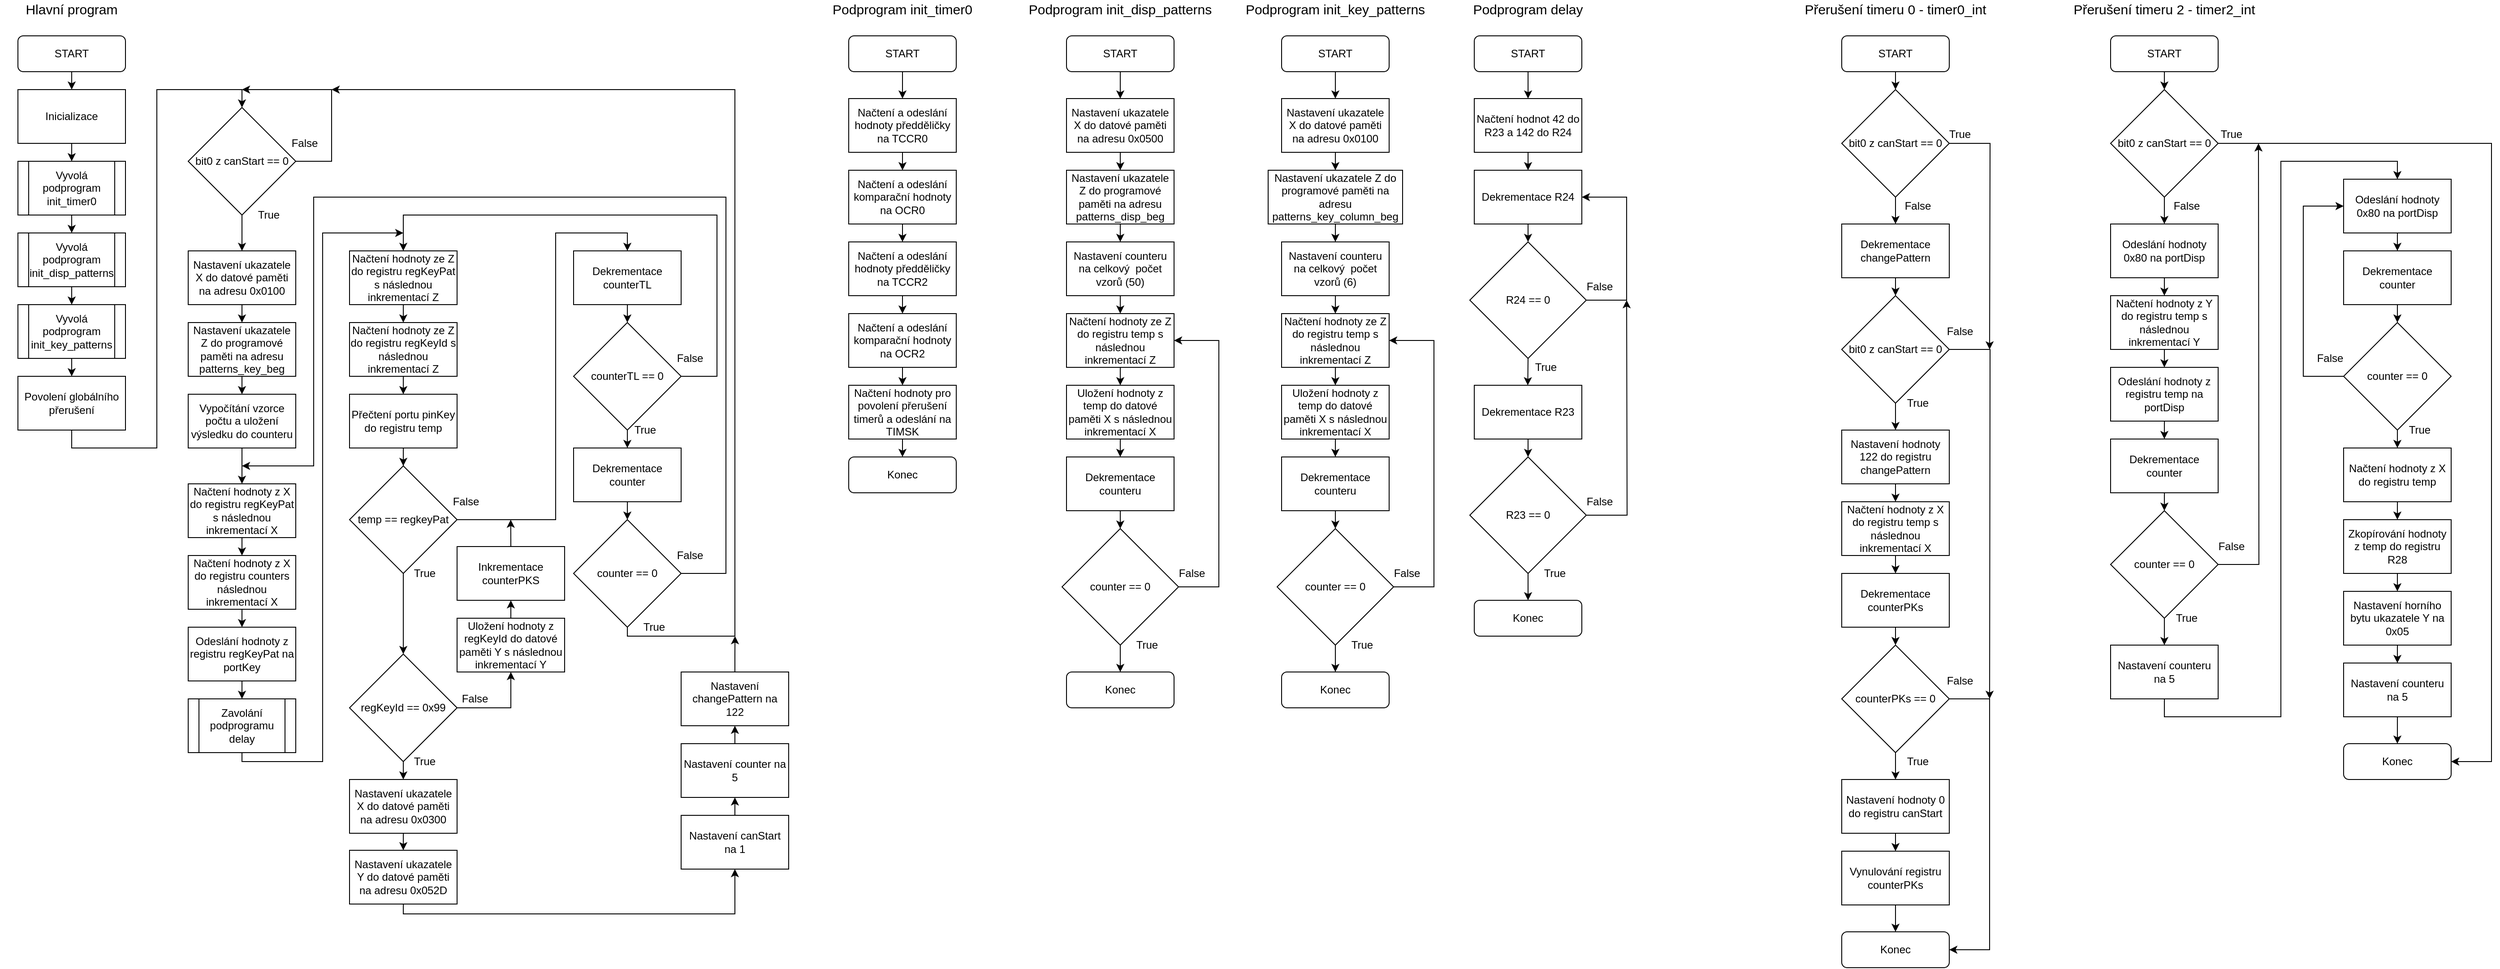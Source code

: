 <mxfile version="15.4.0" type="device"><diagram id="8Q2lpaKGsYmr6BwVEle_" name="Stránka-"><mxGraphModel dx="3671" dy="2813" grid="1" gridSize="10" guides="1" tooltips="1" connect="1" arrows="1" fold="1" page="1" pageScale="1" pageWidth="827" pageHeight="1169" math="0" shadow="0"><root><mxCell id="0"/><mxCell id="1" parent="0"/><mxCell id="IBiF5KO-zo8N-ZgBFw01-8" style="edgeStyle=orthogonalEdgeStyle;rounded=0;orthogonalLoop=1;jettySize=auto;html=1;exitX=0.5;exitY=1;exitDx=0;exitDy=0;entryX=0.5;entryY=0;entryDx=0;entryDy=0;endArrow=classic;endFill=1;" parent="1" source="IBiF5KO-zo8N-ZgBFw01-1" target="IBiF5KO-zo8N-ZgBFw01-2" edge="1"><mxGeometry relative="1" as="geometry"/></mxCell><mxCell id="IBiF5KO-zo8N-ZgBFw01-1" value="START" style="rounded=1;whiteSpace=wrap;html=1;" parent="1" vertex="1"><mxGeometry x="-80" y="-160" width="120" height="40" as="geometry"/></mxCell><mxCell id="IBiF5KO-zo8N-ZgBFw01-78" style="edgeStyle=orthogonalEdgeStyle;rounded=0;orthogonalLoop=1;jettySize=auto;html=1;exitX=0.5;exitY=1;exitDx=0;exitDy=0;entryX=0.5;entryY=0;entryDx=0;entryDy=0;endArrow=classic;endFill=1;" parent="1" source="IBiF5KO-zo8N-ZgBFw01-2" target="IBiF5KO-zo8N-ZgBFw01-74" edge="1"><mxGeometry relative="1" as="geometry"/></mxCell><mxCell id="IBiF5KO-zo8N-ZgBFw01-2" value="Inicializace" style="rounded=0;whiteSpace=wrap;html=1;" parent="1" vertex="1"><mxGeometry x="-80" y="-100" width="120" height="60" as="geometry"/></mxCell><mxCell id="IBiF5KO-zo8N-ZgBFw01-10" style="edgeStyle=orthogonalEdgeStyle;rounded=0;orthogonalLoop=1;jettySize=auto;html=1;exitX=1;exitY=0.5;exitDx=0;exitDy=0;endArrow=classic;endFill=1;" parent="1" source="IBiF5KO-zo8N-ZgBFw01-5" edge="1"><mxGeometry relative="1" as="geometry"><mxPoint x="170" y="-100" as="targetPoint"/><Array as="points"><mxPoint x="270" y="-20"/><mxPoint x="270" y="-100"/></Array></mxGeometry></mxCell><mxCell id="IBiF5KO-zo8N-ZgBFw01-12" style="edgeStyle=orthogonalEdgeStyle;rounded=0;orthogonalLoop=1;jettySize=auto;html=1;exitX=0.5;exitY=1;exitDx=0;exitDy=0;endArrow=classic;endFill=1;" parent="1" source="IBiF5KO-zo8N-ZgBFw01-5" target="IBiF5KO-zo8N-ZgBFw01-11" edge="1"><mxGeometry relative="1" as="geometry"/></mxCell><mxCell id="IBiF5KO-zo8N-ZgBFw01-5" value="bit0 z canStart == 0" style="rhombus;whiteSpace=wrap;html=1;" parent="1" vertex="1"><mxGeometry x="110" y="-80" width="120" height="120" as="geometry"/></mxCell><mxCell id="IBiF5KO-zo8N-ZgBFw01-6" value="True" style="text;html=1;strokeColor=none;fillColor=none;align=center;verticalAlign=middle;whiteSpace=wrap;rounded=0;" parent="1" vertex="1"><mxGeometry x="180" y="30" width="40" height="20" as="geometry"/></mxCell><mxCell id="IBiF5KO-zo8N-ZgBFw01-7" value="False" style="text;html=1;strokeColor=none;fillColor=none;align=center;verticalAlign=middle;whiteSpace=wrap;rounded=0;" parent="1" vertex="1"><mxGeometry x="220" y="-50" width="40" height="20" as="geometry"/></mxCell><mxCell id="IBiF5KO-zo8N-ZgBFw01-14" style="edgeStyle=orthogonalEdgeStyle;rounded=0;orthogonalLoop=1;jettySize=auto;html=1;exitX=0.5;exitY=1;exitDx=0;exitDy=0;entryX=0.5;entryY=0;entryDx=0;entryDy=0;endArrow=classic;endFill=1;" parent="1" source="IBiF5KO-zo8N-ZgBFw01-11" target="IBiF5KO-zo8N-ZgBFw01-13" edge="1"><mxGeometry relative="1" as="geometry"/></mxCell><mxCell id="IBiF5KO-zo8N-ZgBFw01-11" value="Nastavení ukazatele X do datové paměti na adresu 0x0100" style="rounded=0;whiteSpace=wrap;html=1;" parent="1" vertex="1"><mxGeometry x="110" y="80" width="120" height="60" as="geometry"/></mxCell><mxCell id="IBiF5KO-zo8N-ZgBFw01-16" style="edgeStyle=orthogonalEdgeStyle;rounded=0;orthogonalLoop=1;jettySize=auto;html=1;exitX=0.5;exitY=1;exitDx=0;exitDy=0;entryX=0.5;entryY=0;entryDx=0;entryDy=0;endArrow=classic;endFill=1;" parent="1" source="IBiF5KO-zo8N-ZgBFw01-13" target="IBiF5KO-zo8N-ZgBFw01-15" edge="1"><mxGeometry relative="1" as="geometry"/></mxCell><mxCell id="IBiF5KO-zo8N-ZgBFw01-13" value="Nastavení ukazatele Z do programové paměti na adresu patterns_key_beg" style="rounded=0;whiteSpace=wrap;html=1;" parent="1" vertex="1"><mxGeometry x="110" y="160" width="120" height="60" as="geometry"/></mxCell><mxCell id="IBiF5KO-zo8N-ZgBFw01-18" style="edgeStyle=orthogonalEdgeStyle;rounded=0;orthogonalLoop=1;jettySize=auto;html=1;exitX=0.5;exitY=1;exitDx=0;exitDy=0;entryX=0.5;entryY=0;entryDx=0;entryDy=0;endArrow=classic;endFill=1;" parent="1" source="IBiF5KO-zo8N-ZgBFw01-15" target="IBiF5KO-zo8N-ZgBFw01-17" edge="1"><mxGeometry relative="1" as="geometry"/></mxCell><mxCell id="IBiF5KO-zo8N-ZgBFw01-15" value="Vypočítání vzorce počtu a uložení výsledku do counteru" style="rounded=0;whiteSpace=wrap;html=1;" parent="1" vertex="1"><mxGeometry x="110" y="240" width="120" height="60" as="geometry"/></mxCell><mxCell id="IBiF5KO-zo8N-ZgBFw01-20" style="edgeStyle=orthogonalEdgeStyle;rounded=0;orthogonalLoop=1;jettySize=auto;html=1;exitX=0.5;exitY=1;exitDx=0;exitDy=0;entryX=0.5;entryY=0;entryDx=0;entryDy=0;endArrow=classic;endFill=1;" parent="1" source="IBiF5KO-zo8N-ZgBFw01-17" target="IBiF5KO-zo8N-ZgBFw01-19" edge="1"><mxGeometry relative="1" as="geometry"/></mxCell><mxCell id="IBiF5KO-zo8N-ZgBFw01-17" value="Načtení hodnoty z X do registru regKeyPat s následnou inkrementací X" style="rounded=0;whiteSpace=wrap;html=1;" parent="1" vertex="1"><mxGeometry x="110" y="340" width="120" height="60" as="geometry"/></mxCell><mxCell id="IBiF5KO-zo8N-ZgBFw01-22" style="edgeStyle=orthogonalEdgeStyle;rounded=0;orthogonalLoop=1;jettySize=auto;html=1;exitX=0.5;exitY=1;exitDx=0;exitDy=0;entryX=0.5;entryY=0;entryDx=0;entryDy=0;endArrow=classic;endFill=1;" parent="1" source="IBiF5KO-zo8N-ZgBFw01-19" target="IBiF5KO-zo8N-ZgBFw01-21" edge="1"><mxGeometry relative="1" as="geometry"/></mxCell><mxCell id="IBiF5KO-zo8N-ZgBFw01-19" value="Načtení hodnoty z X do registru counters následnou inkrementací X" style="rounded=0;whiteSpace=wrap;html=1;" parent="1" vertex="1"><mxGeometry x="110" y="420" width="120" height="60" as="geometry"/></mxCell><mxCell id="IBiF5KO-zo8N-ZgBFw01-24" style="edgeStyle=orthogonalEdgeStyle;rounded=0;orthogonalLoop=1;jettySize=auto;html=1;exitX=0.5;exitY=1;exitDx=0;exitDy=0;entryX=0.5;entryY=0;entryDx=0;entryDy=0;endArrow=classic;endFill=1;" parent="1" source="IBiF5KO-zo8N-ZgBFw01-21" target="IBiF5KO-zo8N-ZgBFw01-23" edge="1"><mxGeometry relative="1" as="geometry"/></mxCell><mxCell id="IBiF5KO-zo8N-ZgBFw01-21" value="Odeslání hodnoty z registru regKeyPat na portKey" style="rounded=0;whiteSpace=wrap;html=1;" parent="1" vertex="1"><mxGeometry x="110" y="500" width="120" height="60" as="geometry"/></mxCell><mxCell id="IBiF5KO-zo8N-ZgBFw01-28" style="edgeStyle=orthogonalEdgeStyle;rounded=0;orthogonalLoop=1;jettySize=auto;html=1;exitX=0.5;exitY=1;exitDx=0;exitDy=0;endArrow=classic;endFill=1;" parent="1" source="IBiF5KO-zo8N-ZgBFw01-23" edge="1"><mxGeometry relative="1" as="geometry"><mxPoint x="350" y="60" as="targetPoint"/><Array as="points"><mxPoint x="170" y="650"/><mxPoint x="260" y="650"/><mxPoint x="260" y="60"/></Array></mxGeometry></mxCell><mxCell id="IBiF5KO-zo8N-ZgBFw01-23" value="Zavolání podprogramu delay" style="shape=process;whiteSpace=wrap;html=1;backgroundOutline=1;" parent="1" vertex="1"><mxGeometry x="110" y="580" width="120" height="60" as="geometry"/></mxCell><mxCell id="IBiF5KO-zo8N-ZgBFw01-29" style="edgeStyle=orthogonalEdgeStyle;rounded=0;orthogonalLoop=1;jettySize=auto;html=1;exitX=0.5;exitY=1;exitDx=0;exitDy=0;entryX=0.5;entryY=0;entryDx=0;entryDy=0;endArrow=classic;endFill=1;" parent="1" source="IBiF5KO-zo8N-ZgBFw01-25" target="IBiF5KO-zo8N-ZgBFw01-26" edge="1"><mxGeometry relative="1" as="geometry"/></mxCell><mxCell id="IBiF5KO-zo8N-ZgBFw01-25" value="Načtení hodnoty ze Z do registru regKeyPat s následnou inkrementací Z" style="rounded=0;whiteSpace=wrap;html=1;" parent="1" vertex="1"><mxGeometry x="290" y="80" width="120" height="60" as="geometry"/></mxCell><mxCell id="IBiF5KO-zo8N-ZgBFw01-30" style="edgeStyle=orthogonalEdgeStyle;rounded=0;orthogonalLoop=1;jettySize=auto;html=1;exitX=0.5;exitY=1;exitDx=0;exitDy=0;entryX=0.5;entryY=0;entryDx=0;entryDy=0;endArrow=classic;endFill=1;" parent="1" source="IBiF5KO-zo8N-ZgBFw01-26" target="IBiF5KO-zo8N-ZgBFw01-27" edge="1"><mxGeometry relative="1" as="geometry"/></mxCell><mxCell id="IBiF5KO-zo8N-ZgBFw01-26" value="Načtení hodnoty ze Z do registru regKeyId s následnou inkrementací Z" style="rounded=0;whiteSpace=wrap;html=1;" parent="1" vertex="1"><mxGeometry x="290" y="160" width="120" height="60" as="geometry"/></mxCell><mxCell id="IBiF5KO-zo8N-ZgBFw01-32" style="edgeStyle=orthogonalEdgeStyle;rounded=0;orthogonalLoop=1;jettySize=auto;html=1;exitX=0.5;exitY=1;exitDx=0;exitDy=0;endArrow=classic;endFill=1;" parent="1" source="IBiF5KO-zo8N-ZgBFw01-27" target="IBiF5KO-zo8N-ZgBFw01-31" edge="1"><mxGeometry relative="1" as="geometry"/></mxCell><mxCell id="IBiF5KO-zo8N-ZgBFw01-27" value="Přečtení portu pinKey do registru temp" style="rounded=0;whiteSpace=wrap;html=1;" parent="1" vertex="1"><mxGeometry x="290" y="240" width="120" height="60" as="geometry"/></mxCell><mxCell id="IBiF5KO-zo8N-ZgBFw01-34" style="edgeStyle=orthogonalEdgeStyle;rounded=0;orthogonalLoop=1;jettySize=auto;html=1;exitX=1;exitY=0.5;exitDx=0;exitDy=0;entryX=0.5;entryY=0;entryDx=0;entryDy=0;endArrow=classic;endFill=1;" parent="1" source="IBiF5KO-zo8N-ZgBFw01-31" target="IBiF5KO-zo8N-ZgBFw01-33" edge="1"><mxGeometry relative="1" as="geometry"><Array as="points"><mxPoint x="520" y="380"/><mxPoint x="520" y="60"/><mxPoint x="600" y="60"/></Array></mxGeometry></mxCell><mxCell id="IBiF5KO-zo8N-ZgBFw01-53" style="edgeStyle=orthogonalEdgeStyle;rounded=0;orthogonalLoop=1;jettySize=auto;html=1;exitX=0.5;exitY=1;exitDx=0;exitDy=0;entryX=0.5;entryY=0;entryDx=0;entryDy=0;endArrow=classic;endFill=1;" parent="1" source="IBiF5KO-zo8N-ZgBFw01-31" target="IBiF5KO-zo8N-ZgBFw01-50" edge="1"><mxGeometry relative="1" as="geometry"/></mxCell><mxCell id="IBiF5KO-zo8N-ZgBFw01-31" value="temp == regkeyPat" style="rhombus;whiteSpace=wrap;html=1;" parent="1" vertex="1"><mxGeometry x="290" y="320" width="120" height="120" as="geometry"/></mxCell><mxCell id="IBiF5KO-zo8N-ZgBFw01-40" style="edgeStyle=orthogonalEdgeStyle;rounded=0;orthogonalLoop=1;jettySize=auto;html=1;exitX=0.5;exitY=1;exitDx=0;exitDy=0;entryX=0.5;entryY=0;entryDx=0;entryDy=0;endArrow=classic;endFill=1;" parent="1" source="IBiF5KO-zo8N-ZgBFw01-33" target="IBiF5KO-zo8N-ZgBFw01-38" edge="1"><mxGeometry relative="1" as="geometry"/></mxCell><mxCell id="IBiF5KO-zo8N-ZgBFw01-33" value="Dekrementace counterTL" style="rounded=0;whiteSpace=wrap;html=1;" parent="1" vertex="1"><mxGeometry x="540" y="80" width="120" height="60" as="geometry"/></mxCell><mxCell id="IBiF5KO-zo8N-ZgBFw01-35" value="False" style="text;html=1;strokeColor=none;fillColor=none;align=center;verticalAlign=middle;whiteSpace=wrap;rounded=0;" parent="1" vertex="1"><mxGeometry x="400" y="350" width="40" height="20" as="geometry"/></mxCell><mxCell id="IBiF5KO-zo8N-ZgBFw01-36" value="True" style="text;html=1;strokeColor=none;fillColor=none;align=center;verticalAlign=middle;whiteSpace=wrap;rounded=0;" parent="1" vertex="1"><mxGeometry x="354" y="430" width="40" height="20" as="geometry"/></mxCell><mxCell id="IBiF5KO-zo8N-ZgBFw01-42" style="edgeStyle=orthogonalEdgeStyle;rounded=0;orthogonalLoop=1;jettySize=auto;html=1;exitX=0.5;exitY=1;exitDx=0;exitDy=0;entryX=0.5;entryY=0;entryDx=0;entryDy=0;endArrow=classic;endFill=1;" parent="1" source="IBiF5KO-zo8N-ZgBFw01-37" target="IBiF5KO-zo8N-ZgBFw01-41" edge="1"><mxGeometry relative="1" as="geometry"/></mxCell><mxCell id="IBiF5KO-zo8N-ZgBFw01-37" value="Dekrementace counter" style="rounded=0;whiteSpace=wrap;html=1;" parent="1" vertex="1"><mxGeometry x="540" y="300" width="120" height="60" as="geometry"/></mxCell><mxCell id="IBiF5KO-zo8N-ZgBFw01-39" style="edgeStyle=orthogonalEdgeStyle;rounded=0;orthogonalLoop=1;jettySize=auto;html=1;exitX=0.5;exitY=1;exitDx=0;exitDy=0;entryX=0.5;entryY=0;entryDx=0;entryDy=0;endArrow=classic;endFill=1;" parent="1" source="IBiF5KO-zo8N-ZgBFw01-38" target="IBiF5KO-zo8N-ZgBFw01-37" edge="1"><mxGeometry relative="1" as="geometry"/></mxCell><mxCell id="IBiF5KO-zo8N-ZgBFw01-45" style="edgeStyle=orthogonalEdgeStyle;rounded=0;orthogonalLoop=1;jettySize=auto;html=1;exitX=1;exitY=0.5;exitDx=0;exitDy=0;endArrow=classic;endFill=1;entryX=0.5;entryY=0;entryDx=0;entryDy=0;" parent="1" source="IBiF5KO-zo8N-ZgBFw01-38" target="IBiF5KO-zo8N-ZgBFw01-25" edge="1"><mxGeometry relative="1" as="geometry"><mxPoint x="350" y="60.0" as="targetPoint"/><Array as="points"><mxPoint x="700" y="220"/><mxPoint x="700" y="40"/><mxPoint x="350" y="40"/></Array></mxGeometry></mxCell><mxCell id="IBiF5KO-zo8N-ZgBFw01-38" value="counterTL == 0" style="rhombus;whiteSpace=wrap;html=1;" parent="1" vertex="1"><mxGeometry x="540" y="160" width="120" height="120" as="geometry"/></mxCell><mxCell id="IBiF5KO-zo8N-ZgBFw01-46" style="edgeStyle=orthogonalEdgeStyle;rounded=0;orthogonalLoop=1;jettySize=auto;html=1;exitX=1;exitY=0.5;exitDx=0;exitDy=0;endArrow=classic;endFill=1;" parent="1" source="IBiF5KO-zo8N-ZgBFw01-41" edge="1"><mxGeometry relative="1" as="geometry"><mxPoint x="170" y="320" as="targetPoint"/><Array as="points"><mxPoint x="710" y="440"/><mxPoint x="710" y="20"/><mxPoint x="250" y="20"/><mxPoint x="250" y="320"/></Array></mxGeometry></mxCell><mxCell id="IBiF5KO-zo8N-ZgBFw01-47" style="edgeStyle=orthogonalEdgeStyle;rounded=0;orthogonalLoop=1;jettySize=auto;html=1;exitX=0.5;exitY=1;exitDx=0;exitDy=0;endArrow=classic;endFill=1;" parent="1" source="IBiF5KO-zo8N-ZgBFw01-41" edge="1"><mxGeometry relative="1" as="geometry"><mxPoint x="270" y="-100" as="targetPoint"/><Array as="points"><mxPoint x="600" y="510"/><mxPoint x="720" y="510"/><mxPoint x="720" y="-100"/></Array></mxGeometry></mxCell><mxCell id="IBiF5KO-zo8N-ZgBFw01-41" value="counter == 0" style="rhombus;whiteSpace=wrap;html=1;" parent="1" vertex="1"><mxGeometry x="540" y="380" width="120" height="120" as="geometry"/></mxCell><mxCell id="IBiF5KO-zo8N-ZgBFw01-43" value="False" style="text;html=1;strokeColor=none;fillColor=none;align=center;verticalAlign=middle;whiteSpace=wrap;rounded=0;" parent="1" vertex="1"><mxGeometry x="650" y="190" width="40" height="20" as="geometry"/></mxCell><mxCell id="IBiF5KO-zo8N-ZgBFw01-44" value="False" style="text;html=1;strokeColor=none;fillColor=none;align=center;verticalAlign=middle;whiteSpace=wrap;rounded=0;" parent="1" vertex="1"><mxGeometry x="650" y="410" width="40" height="20" as="geometry"/></mxCell><mxCell id="IBiF5KO-zo8N-ZgBFw01-48" value="True" style="text;html=1;strokeColor=none;fillColor=none;align=center;verticalAlign=middle;whiteSpace=wrap;rounded=0;" parent="1" vertex="1"><mxGeometry x="610" y="490" width="40" height="20" as="geometry"/></mxCell><mxCell id="IBiF5KO-zo8N-ZgBFw01-49" value="True" style="text;html=1;strokeColor=none;fillColor=none;align=center;verticalAlign=middle;whiteSpace=wrap;rounded=0;" parent="1" vertex="1"><mxGeometry x="600" y="270" width="40" height="20" as="geometry"/></mxCell><mxCell id="IBiF5KO-zo8N-ZgBFw01-59" style="edgeStyle=orthogonalEdgeStyle;rounded=0;orthogonalLoop=1;jettySize=auto;html=1;exitX=1;exitY=0.5;exitDx=0;exitDy=0;entryX=0.5;entryY=1;entryDx=0;entryDy=0;endArrow=classic;endFill=1;" parent="1" source="IBiF5KO-zo8N-ZgBFw01-50" target="IBiF5KO-zo8N-ZgBFw01-54" edge="1"><mxGeometry relative="1" as="geometry"/></mxCell><mxCell id="IBiF5KO-zo8N-ZgBFw01-65" style="edgeStyle=orthogonalEdgeStyle;rounded=0;orthogonalLoop=1;jettySize=auto;html=1;exitX=0.5;exitY=1;exitDx=0;exitDy=0;entryX=0.5;entryY=0;entryDx=0;entryDy=0;endArrow=classic;endFill=1;" parent="1" source="IBiF5KO-zo8N-ZgBFw01-50" target="IBiF5KO-zo8N-ZgBFw01-63" edge="1"><mxGeometry relative="1" as="geometry"/></mxCell><mxCell id="IBiF5KO-zo8N-ZgBFw01-50" value="regKeyId == 0x99" style="rhombus;whiteSpace=wrap;html=1;" parent="1" vertex="1"><mxGeometry x="290" y="530" width="120" height="120" as="geometry"/></mxCell><mxCell id="IBiF5KO-zo8N-ZgBFw01-51" value="True" style="text;html=1;strokeColor=none;fillColor=none;align=center;verticalAlign=middle;whiteSpace=wrap;rounded=0;" parent="1" vertex="1"><mxGeometry x="354" y="640" width="40" height="20" as="geometry"/></mxCell><mxCell id="IBiF5KO-zo8N-ZgBFw01-52" value="False" style="text;html=1;strokeColor=none;fillColor=none;align=center;verticalAlign=middle;whiteSpace=wrap;rounded=0;" parent="1" vertex="1"><mxGeometry x="410" y="570" width="40" height="20" as="geometry"/></mxCell><mxCell id="IBiF5KO-zo8N-ZgBFw01-60" style="edgeStyle=orthogonalEdgeStyle;rounded=0;orthogonalLoop=1;jettySize=auto;html=1;exitX=0.5;exitY=0;exitDx=0;exitDy=0;entryX=0.5;entryY=1;entryDx=0;entryDy=0;endArrow=classic;endFill=1;" parent="1" source="IBiF5KO-zo8N-ZgBFw01-54" target="IBiF5KO-zo8N-ZgBFw01-55" edge="1"><mxGeometry relative="1" as="geometry"/></mxCell><mxCell id="IBiF5KO-zo8N-ZgBFw01-54" value="Uložení hodnoty z regKeyId do datové paměti Y s následnou inkrementací Y" style="rounded=0;whiteSpace=wrap;html=1;" parent="1" vertex="1"><mxGeometry x="410" y="490" width="120" height="60" as="geometry"/></mxCell><mxCell id="IBiF5KO-zo8N-ZgBFw01-61" style="edgeStyle=orthogonalEdgeStyle;rounded=0;orthogonalLoop=1;jettySize=auto;html=1;exitX=0.5;exitY=0;exitDx=0;exitDy=0;endArrow=classic;endFill=1;" parent="1" source="IBiF5KO-zo8N-ZgBFw01-55" edge="1"><mxGeometry relative="1" as="geometry"><mxPoint x="469.857" y="380" as="targetPoint"/></mxGeometry></mxCell><mxCell id="IBiF5KO-zo8N-ZgBFw01-55" value="Inkrementace counterPKS" style="rounded=0;whiteSpace=wrap;html=1;" parent="1" vertex="1"><mxGeometry x="410" y="410" width="120" height="60" as="geometry"/></mxCell><mxCell id="IBiF5KO-zo8N-ZgBFw01-66" style="edgeStyle=orthogonalEdgeStyle;rounded=0;orthogonalLoop=1;jettySize=auto;html=1;exitX=0.5;exitY=1;exitDx=0;exitDy=0;entryX=0.5;entryY=0;entryDx=0;entryDy=0;endArrow=classic;endFill=1;" parent="1" source="IBiF5KO-zo8N-ZgBFw01-63" target="IBiF5KO-zo8N-ZgBFw01-64" edge="1"><mxGeometry relative="1" as="geometry"/></mxCell><mxCell id="IBiF5KO-zo8N-ZgBFw01-63" value="Nastavení ukazatele X do datové paměti na adresu 0x0300" style="rounded=0;whiteSpace=wrap;html=1;" parent="1" vertex="1"><mxGeometry x="290" y="670" width="120" height="60" as="geometry"/></mxCell><mxCell id="IBiF5KO-zo8N-ZgBFw01-71" style="edgeStyle=orthogonalEdgeStyle;rounded=0;orthogonalLoop=1;jettySize=auto;html=1;exitX=0.5;exitY=1;exitDx=0;exitDy=0;endArrow=classic;endFill=1;entryX=0.5;entryY=1;entryDx=0;entryDy=0;" parent="1" source="IBiF5KO-zo8N-ZgBFw01-64" target="IBiF5KO-zo8N-ZgBFw01-70" edge="1"><mxGeometry relative="1" as="geometry"><mxPoint x="660" y="850" as="targetPoint"/><Array as="points"><mxPoint x="350" y="820"/><mxPoint x="720" y="820"/></Array></mxGeometry></mxCell><mxCell id="IBiF5KO-zo8N-ZgBFw01-64" value="Nastavení ukazatele Y do datové paměti na adresu 0x052D" style="rounded=0;whiteSpace=wrap;html=1;" parent="1" vertex="1"><mxGeometry x="290" y="749" width="120" height="60" as="geometry"/></mxCell><mxCell id="IBiF5KO-zo8N-ZgBFw01-68" style="edgeStyle=orthogonalEdgeStyle;rounded=0;orthogonalLoop=1;jettySize=auto;html=1;exitX=0.5;exitY=0;exitDx=0;exitDy=0;endArrow=classic;endFill=1;" parent="1" source="IBiF5KO-zo8N-ZgBFw01-67" edge="1"><mxGeometry relative="1" as="geometry"><mxPoint x="720.143" y="510" as="targetPoint"/></mxGeometry></mxCell><mxCell id="IBiF5KO-zo8N-ZgBFw01-67" value="Nastavení changePattern na 122" style="rounded=0;whiteSpace=wrap;html=1;" parent="1" vertex="1"><mxGeometry x="660" y="550" width="120" height="60" as="geometry"/></mxCell><mxCell id="IBiF5KO-zo8N-ZgBFw01-73" style="edgeStyle=orthogonalEdgeStyle;rounded=0;orthogonalLoop=1;jettySize=auto;html=1;exitX=0.5;exitY=0;exitDx=0;exitDy=0;entryX=0.5;entryY=1;entryDx=0;entryDy=0;endArrow=classic;endFill=1;" parent="1" source="IBiF5KO-zo8N-ZgBFw01-69" target="IBiF5KO-zo8N-ZgBFw01-67" edge="1"><mxGeometry relative="1" as="geometry"/></mxCell><mxCell id="IBiF5KO-zo8N-ZgBFw01-69" value="Nastavení counter na 5" style="rounded=0;whiteSpace=wrap;html=1;" parent="1" vertex="1"><mxGeometry x="660" y="630" width="120" height="60" as="geometry"/></mxCell><mxCell id="IBiF5KO-zo8N-ZgBFw01-72" style="edgeStyle=orthogonalEdgeStyle;rounded=0;orthogonalLoop=1;jettySize=auto;html=1;exitX=0.5;exitY=0;exitDx=0;exitDy=0;entryX=0.5;entryY=1;entryDx=0;entryDy=0;endArrow=classic;endFill=1;" parent="1" source="IBiF5KO-zo8N-ZgBFw01-70" target="IBiF5KO-zo8N-ZgBFw01-69" edge="1"><mxGeometry relative="1" as="geometry"/></mxCell><mxCell id="IBiF5KO-zo8N-ZgBFw01-70" value="Nastavení canStart na 1" style="rounded=0;whiteSpace=wrap;html=1;" parent="1" vertex="1"><mxGeometry x="660" y="710" width="120" height="60" as="geometry"/></mxCell><mxCell id="IBiF5KO-zo8N-ZgBFw01-79" style="edgeStyle=orthogonalEdgeStyle;rounded=0;orthogonalLoop=1;jettySize=auto;html=1;exitX=0.5;exitY=1;exitDx=0;exitDy=0;entryX=0.5;entryY=0;entryDx=0;entryDy=0;endArrow=classic;endFill=1;" parent="1" source="IBiF5KO-zo8N-ZgBFw01-74" target="IBiF5KO-zo8N-ZgBFw01-75" edge="1"><mxGeometry relative="1" as="geometry"/></mxCell><mxCell id="IBiF5KO-zo8N-ZgBFw01-74" value="Vyvolá podprogram init_timer0" style="shape=process;whiteSpace=wrap;html=1;backgroundOutline=1;" parent="1" vertex="1"><mxGeometry x="-80" y="-20" width="120" height="60" as="geometry"/></mxCell><mxCell id="IBiF5KO-zo8N-ZgBFw01-80" style="edgeStyle=orthogonalEdgeStyle;rounded=0;orthogonalLoop=1;jettySize=auto;html=1;exitX=0.5;exitY=1;exitDx=0;exitDy=0;entryX=0.5;entryY=0;entryDx=0;entryDy=0;endArrow=classic;endFill=1;" parent="1" source="IBiF5KO-zo8N-ZgBFw01-75" target="IBiF5KO-zo8N-ZgBFw01-76" edge="1"><mxGeometry relative="1" as="geometry"/></mxCell><mxCell id="IBiF5KO-zo8N-ZgBFw01-75" value="Vyvolá podprogram init_disp_patterns" style="shape=process;whiteSpace=wrap;html=1;backgroundOutline=1;" parent="1" vertex="1"><mxGeometry x="-80" y="60" width="120" height="60" as="geometry"/></mxCell><mxCell id="IBiF5KO-zo8N-ZgBFw01-92" style="edgeStyle=orthogonalEdgeStyle;rounded=0;orthogonalLoop=1;jettySize=auto;html=1;exitX=0.5;exitY=1;exitDx=0;exitDy=0;entryX=0.5;entryY=0;entryDx=0;entryDy=0;endArrow=classic;endFill=1;" parent="1" source="IBiF5KO-zo8N-ZgBFw01-76" target="IBiF5KO-zo8N-ZgBFw01-81" edge="1"><mxGeometry relative="1" as="geometry"/></mxCell><mxCell id="IBiF5KO-zo8N-ZgBFw01-76" value="Vyvolá podprogram init_key_patterns" style="shape=process;whiteSpace=wrap;html=1;backgroundOutline=1;" parent="1" vertex="1"><mxGeometry x="-80" y="140" width="120" height="60" as="geometry"/></mxCell><mxCell id="IBiF5KO-zo8N-ZgBFw01-93" style="edgeStyle=orthogonalEdgeStyle;rounded=0;orthogonalLoop=1;jettySize=auto;html=1;exitX=0.5;exitY=1;exitDx=0;exitDy=0;entryX=0.5;entryY=0;entryDx=0;entryDy=0;endArrow=classic;endFill=1;" parent="1" source="IBiF5KO-zo8N-ZgBFw01-81" target="IBiF5KO-zo8N-ZgBFw01-5" edge="1"><mxGeometry relative="1" as="geometry"/></mxCell><mxCell id="IBiF5KO-zo8N-ZgBFw01-81" value="Povolení globálního přerušení" style="rounded=0;whiteSpace=wrap;html=1;" parent="1" vertex="1"><mxGeometry x="-80" y="220" width="120" height="60" as="geometry"/></mxCell><mxCell id="7JgN_X9HxV724aaXPQng-1" style="edgeStyle=orthogonalEdgeStyle;rounded=0;orthogonalLoop=1;jettySize=auto;html=1;exitX=0.5;exitY=1;exitDx=0;exitDy=0;entryX=0.5;entryY=0;entryDx=0;entryDy=0;" edge="1" parent="1" source="7JgN_X9HxV724aaXPQng-2" target="7JgN_X9HxV724aaXPQng-5"><mxGeometry relative="1" as="geometry"/></mxCell><mxCell id="7JgN_X9HxV724aaXPQng-2" value="START" style="rounded=1;whiteSpace=wrap;html=1;" vertex="1" parent="1"><mxGeometry x="847" y="-160" width="120" height="40" as="geometry"/></mxCell><mxCell id="7JgN_X9HxV724aaXPQng-3" value="&lt;font style=&quot;font-size: 15px&quot;&gt;Podprogram init_timer0&lt;/font&gt;" style="text;html=1;strokeColor=none;fillColor=none;align=center;verticalAlign=middle;whiteSpace=wrap;rounded=0;" vertex="1" parent="1"><mxGeometry x="827" y="-200" width="160" height="20" as="geometry"/></mxCell><mxCell id="7JgN_X9HxV724aaXPQng-4" style="edgeStyle=orthogonalEdgeStyle;rounded=0;orthogonalLoop=1;jettySize=auto;html=1;exitX=0.5;exitY=1;exitDx=0;exitDy=0;entryX=0.5;entryY=0;entryDx=0;entryDy=0;" edge="1" parent="1" source="7JgN_X9HxV724aaXPQng-5" target="7JgN_X9HxV724aaXPQng-7"><mxGeometry relative="1" as="geometry"/></mxCell><mxCell id="7JgN_X9HxV724aaXPQng-5" value="Načtení a odeslání hodnoty předděličky na TCCR0" style="rounded=0;whiteSpace=wrap;html=1;" vertex="1" parent="1"><mxGeometry x="847" y="-90" width="120" height="60" as="geometry"/></mxCell><mxCell id="7JgN_X9HxV724aaXPQng-27" style="edgeStyle=orthogonalEdgeStyle;rounded=0;orthogonalLoop=1;jettySize=auto;html=1;exitX=0.5;exitY=1;exitDx=0;exitDy=0;entryX=0.5;entryY=0;entryDx=0;entryDy=0;" edge="1" parent="1" source="7JgN_X9HxV724aaXPQng-7" target="7JgN_X9HxV724aaXPQng-25"><mxGeometry relative="1" as="geometry"/></mxCell><mxCell id="7JgN_X9HxV724aaXPQng-7" value="Načtení a odeslání komparační hodnoty na OCR0" style="rounded=0;whiteSpace=wrap;html=1;" vertex="1" parent="1"><mxGeometry x="847" y="-10" width="120" height="60" as="geometry"/></mxCell><mxCell id="7JgN_X9HxV724aaXPQng-8" value="Konec" style="rounded=1;whiteSpace=wrap;html=1;" vertex="1" parent="1"><mxGeometry x="847" y="310" width="120" height="40" as="geometry"/></mxCell><mxCell id="7JgN_X9HxV724aaXPQng-9" style="edgeStyle=orthogonalEdgeStyle;rounded=0;orthogonalLoop=1;jettySize=auto;html=1;exitX=0.5;exitY=1;exitDx=0;exitDy=0;entryX=0.5;entryY=0;entryDx=0;entryDy=0;" edge="1" parent="1" source="7JgN_X9HxV724aaXPQng-10" target="7JgN_X9HxV724aaXPQng-13"><mxGeometry relative="1" as="geometry"/></mxCell><mxCell id="7JgN_X9HxV724aaXPQng-10" value="START" style="rounded=1;whiteSpace=wrap;html=1;" vertex="1" parent="1"><mxGeometry x="1545" y="-160" width="120" height="40" as="geometry"/></mxCell><mxCell id="7JgN_X9HxV724aaXPQng-11" value="&lt;font style=&quot;font-size: 15px&quot;&gt;Podprogram delay&lt;/font&gt;" style="text;html=1;strokeColor=none;fillColor=none;align=center;verticalAlign=middle;whiteSpace=wrap;rounded=0;" vertex="1" parent="1"><mxGeometry x="1525" y="-200" width="160" height="20" as="geometry"/></mxCell><mxCell id="7JgN_X9HxV724aaXPQng-12" style="edgeStyle=orthogonalEdgeStyle;rounded=0;orthogonalLoop=1;jettySize=auto;html=1;exitX=0.5;exitY=1;exitDx=0;exitDy=0;entryX=0.5;entryY=0;entryDx=0;entryDy=0;" edge="1" parent="1" source="7JgN_X9HxV724aaXPQng-13" target="7JgN_X9HxV724aaXPQng-15"><mxGeometry relative="1" as="geometry"/></mxCell><mxCell id="7JgN_X9HxV724aaXPQng-13" value="Načtení hodnot 42 do R23 a 142 do R24" style="rounded=0;whiteSpace=wrap;html=1;" vertex="1" parent="1"><mxGeometry x="1545" y="-90" width="120" height="60" as="geometry"/></mxCell><mxCell id="7JgN_X9HxV724aaXPQng-14" style="edgeStyle=orthogonalEdgeStyle;rounded=0;orthogonalLoop=1;jettySize=auto;html=1;exitX=0.5;exitY=1;exitDx=0;exitDy=0;entryX=0.5;entryY=0;entryDx=0;entryDy=0;" edge="1" parent="1" source="7JgN_X9HxV724aaXPQng-15" target="7JgN_X9HxV724aaXPQng-18"><mxGeometry relative="1" as="geometry"/></mxCell><mxCell id="7JgN_X9HxV724aaXPQng-15" value="Dekrementace R24" style="rounded=0;whiteSpace=wrap;html=1;" vertex="1" parent="1"><mxGeometry x="1545" y="-10" width="120" height="60" as="geometry"/></mxCell><mxCell id="7JgN_X9HxV724aaXPQng-16" style="edgeStyle=orthogonalEdgeStyle;rounded=0;orthogonalLoop=1;jettySize=auto;html=1;exitX=1;exitY=0.5;exitDx=0;exitDy=0;entryX=1;entryY=0.5;entryDx=0;entryDy=0;" edge="1" parent="1" source="7JgN_X9HxV724aaXPQng-18" target="7JgN_X9HxV724aaXPQng-15"><mxGeometry relative="1" as="geometry"><Array as="points"><mxPoint x="1715" y="135"/><mxPoint x="1715" y="20"/></Array></mxGeometry></mxCell><mxCell id="7JgN_X9HxV724aaXPQng-17" style="edgeStyle=orthogonalEdgeStyle;rounded=0;orthogonalLoop=1;jettySize=auto;html=1;exitX=0.5;exitY=1;exitDx=0;exitDy=0;" edge="1" parent="1" source="7JgN_X9HxV724aaXPQng-18"><mxGeometry relative="1" as="geometry"><mxPoint x="1604.69" y="230.0" as="targetPoint"/></mxGeometry></mxCell><mxCell id="7JgN_X9HxV724aaXPQng-18" value="R24 == 0" style="rhombus;whiteSpace=wrap;html=1;" vertex="1" parent="1"><mxGeometry x="1540" y="70" width="130" height="130" as="geometry"/></mxCell><mxCell id="7JgN_X9HxV724aaXPQng-19" value="True" style="text;html=1;strokeColor=none;fillColor=none;align=center;verticalAlign=middle;whiteSpace=wrap;rounded=0;" vertex="1" parent="1"><mxGeometry x="1605" y="200" width="40" height="20" as="geometry"/></mxCell><mxCell id="7JgN_X9HxV724aaXPQng-20" value="False" style="text;html=1;strokeColor=none;fillColor=none;align=center;verticalAlign=middle;whiteSpace=wrap;rounded=0;" vertex="1" parent="1"><mxGeometry x="1665" y="110" width="40" height="20" as="geometry"/></mxCell><mxCell id="7JgN_X9HxV724aaXPQng-23" value="Konec" style="rounded=1;whiteSpace=wrap;html=1;" vertex="1" parent="1"><mxGeometry x="1545" y="470" width="120" height="40" as="geometry"/></mxCell><mxCell id="7JgN_X9HxV724aaXPQng-30" style="edgeStyle=orthogonalEdgeStyle;rounded=0;orthogonalLoop=1;jettySize=auto;html=1;exitX=0.5;exitY=1;exitDx=0;exitDy=0;entryX=0.5;entryY=0;entryDx=0;entryDy=0;" edge="1" parent="1" source="7JgN_X9HxV724aaXPQng-24" target="7JgN_X9HxV724aaXPQng-8"><mxGeometry relative="1" as="geometry"/></mxCell><mxCell id="7JgN_X9HxV724aaXPQng-24" value="Načtení hodnoty pro povolení přerušení timerů a odeslání na TIMSK" style="rounded=0;whiteSpace=wrap;html=1;" vertex="1" parent="1"><mxGeometry x="847" y="230" width="120" height="60" as="geometry"/></mxCell><mxCell id="7JgN_X9HxV724aaXPQng-28" style="edgeStyle=orthogonalEdgeStyle;rounded=0;orthogonalLoop=1;jettySize=auto;html=1;exitX=0.5;exitY=1;exitDx=0;exitDy=0;entryX=0.5;entryY=0;entryDx=0;entryDy=0;" edge="1" parent="1" source="7JgN_X9HxV724aaXPQng-25" target="7JgN_X9HxV724aaXPQng-26"><mxGeometry relative="1" as="geometry"/></mxCell><mxCell id="7JgN_X9HxV724aaXPQng-25" value="Načtení a odeslání hodnoty předděličky na TCCR2" style="rounded=0;whiteSpace=wrap;html=1;" vertex="1" parent="1"><mxGeometry x="847" y="70" width="120" height="60" as="geometry"/></mxCell><mxCell id="7JgN_X9HxV724aaXPQng-29" style="edgeStyle=orthogonalEdgeStyle;rounded=0;orthogonalLoop=1;jettySize=auto;html=1;exitX=0.5;exitY=1;exitDx=0;exitDy=0;entryX=0.5;entryY=0;entryDx=0;entryDy=0;" edge="1" parent="1" source="7JgN_X9HxV724aaXPQng-26" target="7JgN_X9HxV724aaXPQng-24"><mxGeometry relative="1" as="geometry"/></mxCell><mxCell id="7JgN_X9HxV724aaXPQng-26" value="Načtení a odeslání komparační hodnoty na OCR2" style="rounded=0;whiteSpace=wrap;html=1;" vertex="1" parent="1"><mxGeometry x="847" y="150" width="120" height="60" as="geometry"/></mxCell><mxCell id="7JgN_X9HxV724aaXPQng-34" style="edgeStyle=orthogonalEdgeStyle;rounded=0;orthogonalLoop=1;jettySize=auto;html=1;exitX=0.5;exitY=1;exitDx=0;exitDy=0;entryX=0.5;entryY=0;entryDx=0;entryDy=0;" edge="1" parent="1" source="7JgN_X9HxV724aaXPQng-31" target="7JgN_X9HxV724aaXPQng-32"><mxGeometry relative="1" as="geometry"/></mxCell><mxCell id="7JgN_X9HxV724aaXPQng-31" value="Dekrementace R23" style="rounded=0;whiteSpace=wrap;html=1;" vertex="1" parent="1"><mxGeometry x="1545" y="230" width="120" height="60" as="geometry"/></mxCell><mxCell id="7JgN_X9HxV724aaXPQng-33" style="edgeStyle=orthogonalEdgeStyle;rounded=0;orthogonalLoop=1;jettySize=auto;html=1;exitX=1;exitY=0.5;exitDx=0;exitDy=0;" edge="1" parent="1" source="7JgN_X9HxV724aaXPQng-32"><mxGeometry relative="1" as="geometry"><mxPoint x="1715" y="135" as="targetPoint"/></mxGeometry></mxCell><mxCell id="7JgN_X9HxV724aaXPQng-38" style="edgeStyle=orthogonalEdgeStyle;rounded=0;orthogonalLoop=1;jettySize=auto;html=1;exitX=0.5;exitY=1;exitDx=0;exitDy=0;entryX=0.5;entryY=0;entryDx=0;entryDy=0;" edge="1" parent="1" source="7JgN_X9HxV724aaXPQng-32" target="7JgN_X9HxV724aaXPQng-23"><mxGeometry relative="1" as="geometry"/></mxCell><mxCell id="7JgN_X9HxV724aaXPQng-32" value="R23 == 0" style="rhombus;whiteSpace=wrap;html=1;" vertex="1" parent="1"><mxGeometry x="1540" y="310" width="130" height="130" as="geometry"/></mxCell><mxCell id="7JgN_X9HxV724aaXPQng-36" value="True" style="text;html=1;strokeColor=none;fillColor=none;align=center;verticalAlign=middle;whiteSpace=wrap;rounded=0;" vertex="1" parent="1"><mxGeometry x="1615" y="430" width="40" height="20" as="geometry"/></mxCell><mxCell id="7JgN_X9HxV724aaXPQng-37" value="False" style="text;html=1;strokeColor=none;fillColor=none;align=center;verticalAlign=middle;whiteSpace=wrap;rounded=0;" vertex="1" parent="1"><mxGeometry x="1665" y="350" width="40" height="20" as="geometry"/></mxCell><mxCell id="7JgN_X9HxV724aaXPQng-44" style="edgeStyle=orthogonalEdgeStyle;rounded=0;orthogonalLoop=1;jettySize=auto;html=1;exitX=0.5;exitY=1;exitDx=0;exitDy=0;entryX=0.5;entryY=0;entryDx=0;entryDy=0;" edge="1" parent="1" source="7JgN_X9HxV724aaXPQng-39" target="7JgN_X9HxV724aaXPQng-42"><mxGeometry relative="1" as="geometry"/></mxCell><mxCell id="7JgN_X9HxV724aaXPQng-39" value="Nastavení ukazatele X do datové paměti na adresu 0x0500" style="rounded=0;whiteSpace=wrap;html=1;" vertex="1" parent="1"><mxGeometry x="1090" y="-90" width="120" height="60" as="geometry"/></mxCell><mxCell id="7JgN_X9HxV724aaXPQng-43" style="edgeStyle=orthogonalEdgeStyle;rounded=0;orthogonalLoop=1;jettySize=auto;html=1;exitX=0.5;exitY=1;exitDx=0;exitDy=0;entryX=0.5;entryY=0;entryDx=0;entryDy=0;" edge="1" parent="1" source="7JgN_X9HxV724aaXPQng-40" target="7JgN_X9HxV724aaXPQng-39"><mxGeometry relative="1" as="geometry"/></mxCell><mxCell id="7JgN_X9HxV724aaXPQng-40" value="START" style="rounded=1;whiteSpace=wrap;html=1;" vertex="1" parent="1"><mxGeometry x="1090" y="-160" width="120" height="40" as="geometry"/></mxCell><mxCell id="7JgN_X9HxV724aaXPQng-41" value="&lt;font style=&quot;font-size: 15px&quot;&gt;Podprogram init_disp_patterns&lt;/font&gt;" style="text;html=1;strokeColor=none;fillColor=none;align=center;verticalAlign=middle;whiteSpace=wrap;rounded=0;" vertex="1" parent="1"><mxGeometry x="1040" y="-200" width="220" height="20" as="geometry"/></mxCell><mxCell id="7JgN_X9HxV724aaXPQng-46" style="edgeStyle=orthogonalEdgeStyle;rounded=0;orthogonalLoop=1;jettySize=auto;html=1;exitX=0.5;exitY=1;exitDx=0;exitDy=0;entryX=0.5;entryY=0;entryDx=0;entryDy=0;" edge="1" parent="1" source="7JgN_X9HxV724aaXPQng-42" target="7JgN_X9HxV724aaXPQng-45"><mxGeometry relative="1" as="geometry"/></mxCell><mxCell id="7JgN_X9HxV724aaXPQng-42" value="Nastavení ukazatele Z do programové paměti na adresu patterns_disp_beg" style="rounded=0;whiteSpace=wrap;html=1;" vertex="1" parent="1"><mxGeometry x="1090" y="-10" width="120" height="60" as="geometry"/></mxCell><mxCell id="7JgN_X9HxV724aaXPQng-48" style="edgeStyle=orthogonalEdgeStyle;rounded=0;orthogonalLoop=1;jettySize=auto;html=1;exitX=0.5;exitY=1;exitDx=0;exitDy=0;entryX=0.5;entryY=0;entryDx=0;entryDy=0;" edge="1" parent="1" source="7JgN_X9HxV724aaXPQng-45" target="7JgN_X9HxV724aaXPQng-47"><mxGeometry relative="1" as="geometry"/></mxCell><mxCell id="7JgN_X9HxV724aaXPQng-45" value="Nastavení counteru na celkový&amp;nbsp; počet vzorů (50)" style="rounded=0;whiteSpace=wrap;html=1;" vertex="1" parent="1"><mxGeometry x="1090" y="70" width="120" height="60" as="geometry"/></mxCell><mxCell id="7JgN_X9HxV724aaXPQng-50" style="edgeStyle=orthogonalEdgeStyle;rounded=0;orthogonalLoop=1;jettySize=auto;html=1;exitX=0.5;exitY=1;exitDx=0;exitDy=0;entryX=0.5;entryY=0;entryDx=0;entryDy=0;" edge="1" parent="1" source="7JgN_X9HxV724aaXPQng-47" target="7JgN_X9HxV724aaXPQng-49"><mxGeometry relative="1" as="geometry"/></mxCell><mxCell id="7JgN_X9HxV724aaXPQng-47" value="Načtení hodnoty ze Z do registru temp s následnou inkrementací Z" style="rounded=0;whiteSpace=wrap;html=1;" vertex="1" parent="1"><mxGeometry x="1090" y="150" width="120" height="60" as="geometry"/></mxCell><mxCell id="7JgN_X9HxV724aaXPQng-58" style="edgeStyle=orthogonalEdgeStyle;rounded=0;orthogonalLoop=1;jettySize=auto;html=1;exitX=0.5;exitY=1;exitDx=0;exitDy=0;entryX=0.5;entryY=0;entryDx=0;entryDy=0;" edge="1" parent="1" source="7JgN_X9HxV724aaXPQng-49" target="7JgN_X9HxV724aaXPQng-51"><mxGeometry relative="1" as="geometry"/></mxCell><mxCell id="7JgN_X9HxV724aaXPQng-49" value="Uložení hodnoty z temp do datové paměti X s následnou inkrementací X" style="rounded=0;whiteSpace=wrap;html=1;" vertex="1" parent="1"><mxGeometry x="1090" y="230" width="120" height="60" as="geometry"/></mxCell><mxCell id="7JgN_X9HxV724aaXPQng-57" style="edgeStyle=orthogonalEdgeStyle;rounded=0;orthogonalLoop=1;jettySize=auto;html=1;exitX=0.5;exitY=1;exitDx=0;exitDy=0;entryX=0.5;entryY=0;entryDx=0;entryDy=0;" edge="1" parent="1" source="7JgN_X9HxV724aaXPQng-51" target="7JgN_X9HxV724aaXPQng-52"><mxGeometry relative="1" as="geometry"/></mxCell><mxCell id="7JgN_X9HxV724aaXPQng-51" value="Dekrementace counteru" style="rounded=0;whiteSpace=wrap;html=1;" vertex="1" parent="1"><mxGeometry x="1090" y="310" width="120" height="60" as="geometry"/></mxCell><mxCell id="7JgN_X9HxV724aaXPQng-56" style="edgeStyle=orthogonalEdgeStyle;rounded=0;orthogonalLoop=1;jettySize=auto;html=1;exitX=0.5;exitY=1;exitDx=0;exitDy=0;entryX=0.5;entryY=0;entryDx=0;entryDy=0;" edge="1" parent="1" source="7JgN_X9HxV724aaXPQng-52" target="7JgN_X9HxV724aaXPQng-55"><mxGeometry relative="1" as="geometry"/></mxCell><mxCell id="7JgN_X9HxV724aaXPQng-59" style="edgeStyle=orthogonalEdgeStyle;rounded=0;orthogonalLoop=1;jettySize=auto;html=1;exitX=1;exitY=0.5;exitDx=0;exitDy=0;entryX=1;entryY=0.5;entryDx=0;entryDy=0;" edge="1" parent="1" source="7JgN_X9HxV724aaXPQng-52" target="7JgN_X9HxV724aaXPQng-47"><mxGeometry relative="1" as="geometry"><Array as="points"><mxPoint x="1260" y="455"/><mxPoint x="1260" y="180"/></Array></mxGeometry></mxCell><mxCell id="7JgN_X9HxV724aaXPQng-52" value="counter == 0" style="rhombus;whiteSpace=wrap;html=1;" vertex="1" parent="1"><mxGeometry x="1085" y="390" width="130" height="130" as="geometry"/></mxCell><mxCell id="7JgN_X9HxV724aaXPQng-53" value="False" style="text;html=1;strokeColor=none;fillColor=none;align=center;verticalAlign=middle;whiteSpace=wrap;rounded=0;" vertex="1" parent="1"><mxGeometry x="1210" y="430" width="40" height="20" as="geometry"/></mxCell><mxCell id="7JgN_X9HxV724aaXPQng-54" value="True" style="text;html=1;strokeColor=none;fillColor=none;align=center;verticalAlign=middle;whiteSpace=wrap;rounded=0;" vertex="1" parent="1"><mxGeometry x="1160" y="510" width="40" height="20" as="geometry"/></mxCell><mxCell id="7JgN_X9HxV724aaXPQng-55" value="Konec" style="rounded=1;whiteSpace=wrap;html=1;" vertex="1" parent="1"><mxGeometry x="1090" y="550" width="120" height="40" as="geometry"/></mxCell><mxCell id="7JgN_X9HxV724aaXPQng-60" style="edgeStyle=orthogonalEdgeStyle;rounded=0;orthogonalLoop=1;jettySize=auto;html=1;exitX=0.5;exitY=1;exitDx=0;exitDy=0;entryX=0.5;entryY=0;entryDx=0;entryDy=0;" edge="1" parent="1" source="7JgN_X9HxV724aaXPQng-61" target="7JgN_X9HxV724aaXPQng-66"><mxGeometry relative="1" as="geometry"/></mxCell><mxCell id="7JgN_X9HxV724aaXPQng-61" value="Nastavení ukazatele X do datové paměti na adresu 0x0100" style="rounded=0;whiteSpace=wrap;html=1;" vertex="1" parent="1"><mxGeometry x="1330" y="-90" width="120" height="60" as="geometry"/></mxCell><mxCell id="7JgN_X9HxV724aaXPQng-62" style="edgeStyle=orthogonalEdgeStyle;rounded=0;orthogonalLoop=1;jettySize=auto;html=1;exitX=0.5;exitY=1;exitDx=0;exitDy=0;entryX=0.5;entryY=0;entryDx=0;entryDy=0;" edge="1" parent="1" source="7JgN_X9HxV724aaXPQng-63" target="7JgN_X9HxV724aaXPQng-61"><mxGeometry relative="1" as="geometry"/></mxCell><mxCell id="7JgN_X9HxV724aaXPQng-63" value="START" style="rounded=1;whiteSpace=wrap;html=1;" vertex="1" parent="1"><mxGeometry x="1330" y="-160" width="120" height="40" as="geometry"/></mxCell><mxCell id="7JgN_X9HxV724aaXPQng-64" value="&lt;font style=&quot;font-size: 15px&quot;&gt;Podprogram init_key_patterns&lt;/font&gt;" style="text;html=1;strokeColor=none;fillColor=none;align=center;verticalAlign=middle;whiteSpace=wrap;rounded=0;" vertex="1" parent="1"><mxGeometry x="1280" y="-200" width="220" height="20" as="geometry"/></mxCell><mxCell id="7JgN_X9HxV724aaXPQng-65" style="edgeStyle=orthogonalEdgeStyle;rounded=0;orthogonalLoop=1;jettySize=auto;html=1;exitX=0.5;exitY=1;exitDx=0;exitDy=0;entryX=0.5;entryY=0;entryDx=0;entryDy=0;" edge="1" parent="1" source="7JgN_X9HxV724aaXPQng-66" target="7JgN_X9HxV724aaXPQng-68"><mxGeometry relative="1" as="geometry"/></mxCell><mxCell id="7JgN_X9HxV724aaXPQng-66" value="Nastavení ukazatele Z do programové paměti na adresu patterns_key_column_beg" style="rounded=0;whiteSpace=wrap;html=1;" vertex="1" parent="1"><mxGeometry x="1315" y="-10" width="150" height="60" as="geometry"/></mxCell><mxCell id="7JgN_X9HxV724aaXPQng-67" style="edgeStyle=orthogonalEdgeStyle;rounded=0;orthogonalLoop=1;jettySize=auto;html=1;exitX=0.5;exitY=1;exitDx=0;exitDy=0;entryX=0.5;entryY=0;entryDx=0;entryDy=0;" edge="1" parent="1" source="7JgN_X9HxV724aaXPQng-68" target="7JgN_X9HxV724aaXPQng-70"><mxGeometry relative="1" as="geometry"/></mxCell><mxCell id="7JgN_X9HxV724aaXPQng-68" value="Nastavení counteru na celkový&amp;nbsp; počet vzorů (6)" style="rounded=0;whiteSpace=wrap;html=1;" vertex="1" parent="1"><mxGeometry x="1330" y="70" width="120" height="60" as="geometry"/></mxCell><mxCell id="7JgN_X9HxV724aaXPQng-69" style="edgeStyle=orthogonalEdgeStyle;rounded=0;orthogonalLoop=1;jettySize=auto;html=1;exitX=0.5;exitY=1;exitDx=0;exitDy=0;entryX=0.5;entryY=0;entryDx=0;entryDy=0;" edge="1" parent="1" source="7JgN_X9HxV724aaXPQng-70" target="7JgN_X9HxV724aaXPQng-72"><mxGeometry relative="1" as="geometry"/></mxCell><mxCell id="7JgN_X9HxV724aaXPQng-70" value="Načtení hodnoty ze Z do registru temp s následnou inkrementací Z" style="rounded=0;whiteSpace=wrap;html=1;" vertex="1" parent="1"><mxGeometry x="1330" y="150" width="120" height="60" as="geometry"/></mxCell><mxCell id="7JgN_X9HxV724aaXPQng-71" style="edgeStyle=orthogonalEdgeStyle;rounded=0;orthogonalLoop=1;jettySize=auto;html=1;exitX=0.5;exitY=1;exitDx=0;exitDy=0;entryX=0.5;entryY=0;entryDx=0;entryDy=0;" edge="1" parent="1" source="7JgN_X9HxV724aaXPQng-72" target="7JgN_X9HxV724aaXPQng-74"><mxGeometry relative="1" as="geometry"/></mxCell><mxCell id="7JgN_X9HxV724aaXPQng-72" value="Uložení hodnoty z temp do datové paměti X s následnou inkrementací X" style="rounded=0;whiteSpace=wrap;html=1;" vertex="1" parent="1"><mxGeometry x="1330" y="230" width="120" height="60" as="geometry"/></mxCell><mxCell id="7JgN_X9HxV724aaXPQng-73" style="edgeStyle=orthogonalEdgeStyle;rounded=0;orthogonalLoop=1;jettySize=auto;html=1;exitX=0.5;exitY=1;exitDx=0;exitDy=0;entryX=0.5;entryY=0;entryDx=0;entryDy=0;" edge="1" parent="1" source="7JgN_X9HxV724aaXPQng-74" target="7JgN_X9HxV724aaXPQng-77"><mxGeometry relative="1" as="geometry"/></mxCell><mxCell id="7JgN_X9HxV724aaXPQng-74" value="Dekrementace counteru" style="rounded=0;whiteSpace=wrap;html=1;" vertex="1" parent="1"><mxGeometry x="1330" y="310" width="120" height="60" as="geometry"/></mxCell><mxCell id="7JgN_X9HxV724aaXPQng-75" style="edgeStyle=orthogonalEdgeStyle;rounded=0;orthogonalLoop=1;jettySize=auto;html=1;exitX=0.5;exitY=1;exitDx=0;exitDy=0;entryX=0.5;entryY=0;entryDx=0;entryDy=0;" edge="1" parent="1" source="7JgN_X9HxV724aaXPQng-77" target="7JgN_X9HxV724aaXPQng-80"><mxGeometry relative="1" as="geometry"/></mxCell><mxCell id="7JgN_X9HxV724aaXPQng-76" style="edgeStyle=orthogonalEdgeStyle;rounded=0;orthogonalLoop=1;jettySize=auto;html=1;exitX=1;exitY=0.5;exitDx=0;exitDy=0;entryX=1;entryY=0.5;entryDx=0;entryDy=0;" edge="1" parent="1" source="7JgN_X9HxV724aaXPQng-77" target="7JgN_X9HxV724aaXPQng-70"><mxGeometry relative="1" as="geometry"><Array as="points"><mxPoint x="1500" y="455"/><mxPoint x="1500" y="180"/></Array></mxGeometry></mxCell><mxCell id="7JgN_X9HxV724aaXPQng-77" value="counter == 0" style="rhombus;whiteSpace=wrap;html=1;" vertex="1" parent="1"><mxGeometry x="1325" y="390" width="130" height="130" as="geometry"/></mxCell><mxCell id="7JgN_X9HxV724aaXPQng-78" value="False" style="text;html=1;strokeColor=none;fillColor=none;align=center;verticalAlign=middle;whiteSpace=wrap;rounded=0;" vertex="1" parent="1"><mxGeometry x="1450" y="430" width="40" height="20" as="geometry"/></mxCell><mxCell id="7JgN_X9HxV724aaXPQng-79" value="True" style="text;html=1;strokeColor=none;fillColor=none;align=center;verticalAlign=middle;whiteSpace=wrap;rounded=0;" vertex="1" parent="1"><mxGeometry x="1400" y="510" width="40" height="20" as="geometry"/></mxCell><mxCell id="7JgN_X9HxV724aaXPQng-80" value="Konec" style="rounded=1;whiteSpace=wrap;html=1;" vertex="1" parent="1"><mxGeometry x="1330" y="550" width="120" height="40" as="geometry"/></mxCell><mxCell id="7JgN_X9HxV724aaXPQng-82" value="&lt;font style=&quot;font-size: 15px&quot;&gt;Přerušení timeru 0 - timer0_int&lt;/font&gt;" style="text;html=1;strokeColor=none;fillColor=none;align=center;verticalAlign=middle;whiteSpace=wrap;rounded=0;" vertex="1" parent="1"><mxGeometry x="1910" y="-200" width="210" height="20" as="geometry"/></mxCell><mxCell id="7JgN_X9HxV724aaXPQng-90" style="edgeStyle=orthogonalEdgeStyle;rounded=0;orthogonalLoop=1;jettySize=auto;html=1;exitX=0.5;exitY=1;exitDx=0;exitDy=0;entryX=0.5;entryY=0;entryDx=0;entryDy=0;" edge="1" parent="1" source="7JgN_X9HxV724aaXPQng-83" target="7JgN_X9HxV724aaXPQng-85"><mxGeometry relative="1" as="geometry"/></mxCell><mxCell id="7JgN_X9HxV724aaXPQng-83" value="START" style="rounded=1;whiteSpace=wrap;html=1;" vertex="1" parent="1"><mxGeometry x="1955" y="-160" width="120" height="40" as="geometry"/></mxCell><mxCell id="7JgN_X9HxV724aaXPQng-95" style="edgeStyle=orthogonalEdgeStyle;rounded=0;orthogonalLoop=1;jettySize=auto;html=1;exitX=0.5;exitY=1;exitDx=0;exitDy=0;entryX=0.5;entryY=0;entryDx=0;entryDy=0;" edge="1" parent="1" source="7JgN_X9HxV724aaXPQng-85" target="7JgN_X9HxV724aaXPQng-91"><mxGeometry relative="1" as="geometry"/></mxCell><mxCell id="7JgN_X9HxV724aaXPQng-99" style="edgeStyle=orthogonalEdgeStyle;rounded=0;orthogonalLoop=1;jettySize=auto;html=1;exitX=1;exitY=0.5;exitDx=0;exitDy=0;" edge="1" parent="1" source="7JgN_X9HxV724aaXPQng-85"><mxGeometry relative="1" as="geometry"><mxPoint x="2120" y="190.0" as="targetPoint"/></mxGeometry></mxCell><mxCell id="7JgN_X9HxV724aaXPQng-85" value="bit0 z canStart == 0" style="rhombus;whiteSpace=wrap;html=1;" vertex="1" parent="1"><mxGeometry x="1955" y="-100" width="120" height="120" as="geometry"/></mxCell><mxCell id="7JgN_X9HxV724aaXPQng-86" value="Konec" style="rounded=1;whiteSpace=wrap;html=1;" vertex="1" parent="1"><mxGeometry x="1955" y="840" width="120" height="40" as="geometry"/></mxCell><mxCell id="7JgN_X9HxV724aaXPQng-88" value="False" style="text;html=1;strokeColor=none;fillColor=none;align=center;verticalAlign=middle;whiteSpace=wrap;rounded=0;" vertex="1" parent="1"><mxGeometry x="2020" y="20" width="40" height="20" as="geometry"/></mxCell><mxCell id="7JgN_X9HxV724aaXPQng-89" value="True" style="text;html=1;strokeColor=none;fillColor=none;align=center;verticalAlign=middle;whiteSpace=wrap;rounded=0;" vertex="1" parent="1"><mxGeometry x="2067" y="-60" width="40" height="20" as="geometry"/></mxCell><mxCell id="7JgN_X9HxV724aaXPQng-96" style="edgeStyle=orthogonalEdgeStyle;rounded=0;orthogonalLoop=1;jettySize=auto;html=1;exitX=0.5;exitY=1;exitDx=0;exitDy=0;entryX=0.5;entryY=0;entryDx=0;entryDy=0;" edge="1" parent="1" source="7JgN_X9HxV724aaXPQng-91" target="7JgN_X9HxV724aaXPQng-92"><mxGeometry relative="1" as="geometry"/></mxCell><mxCell id="7JgN_X9HxV724aaXPQng-91" value="Dekrementace changePattern" style="rounded=0;whiteSpace=wrap;html=1;" vertex="1" parent="1"><mxGeometry x="1955" y="50" width="120" height="60" as="geometry"/></mxCell><mxCell id="7JgN_X9HxV724aaXPQng-101" style="edgeStyle=orthogonalEdgeStyle;rounded=0;orthogonalLoop=1;jettySize=auto;html=1;exitX=0.5;exitY=1;exitDx=0;exitDy=0;entryX=0.5;entryY=0;entryDx=0;entryDy=0;" edge="1" parent="1" source="7JgN_X9HxV724aaXPQng-92" target="7JgN_X9HxV724aaXPQng-100"><mxGeometry relative="1" as="geometry"/></mxCell><mxCell id="7JgN_X9HxV724aaXPQng-109" style="edgeStyle=orthogonalEdgeStyle;rounded=0;orthogonalLoop=1;jettySize=auto;html=1;exitX=1;exitY=0.5;exitDx=0;exitDy=0;" edge="1" parent="1" source="7JgN_X9HxV724aaXPQng-92"><mxGeometry relative="1" as="geometry"><mxPoint x="2120" y="580" as="targetPoint"/></mxGeometry></mxCell><mxCell id="7JgN_X9HxV724aaXPQng-92" value="bit0 z canStart == 0" style="rhombus;whiteSpace=wrap;html=1;" vertex="1" parent="1"><mxGeometry x="1955" y="130" width="120" height="120" as="geometry"/></mxCell><mxCell id="7JgN_X9HxV724aaXPQng-93" value="False" style="text;html=1;strokeColor=none;fillColor=none;align=center;verticalAlign=middle;whiteSpace=wrap;rounded=0;" vertex="1" parent="1"><mxGeometry x="2067" y="160" width="40" height="20" as="geometry"/></mxCell><mxCell id="7JgN_X9HxV724aaXPQng-94" value="True" style="text;html=1;strokeColor=none;fillColor=none;align=center;verticalAlign=middle;whiteSpace=wrap;rounded=0;" vertex="1" parent="1"><mxGeometry x="2020" y="240" width="40" height="20" as="geometry"/></mxCell><mxCell id="7JgN_X9HxV724aaXPQng-104" style="edgeStyle=orthogonalEdgeStyle;rounded=0;orthogonalLoop=1;jettySize=auto;html=1;exitX=0.5;exitY=1;exitDx=0;exitDy=0;entryX=0.5;entryY=0;entryDx=0;entryDy=0;" edge="1" parent="1" source="7JgN_X9HxV724aaXPQng-100" target="7JgN_X9HxV724aaXPQng-102"><mxGeometry relative="1" as="geometry"/></mxCell><mxCell id="7JgN_X9HxV724aaXPQng-100" value="Nastavení hodnoty 122 do registru changePattern" style="rounded=0;whiteSpace=wrap;html=1;" vertex="1" parent="1"><mxGeometry x="1955" y="280" width="120" height="60" as="geometry"/></mxCell><mxCell id="7JgN_X9HxV724aaXPQng-105" style="edgeStyle=orthogonalEdgeStyle;rounded=0;orthogonalLoop=1;jettySize=auto;html=1;exitX=0.5;exitY=1;exitDx=0;exitDy=0;entryX=0.5;entryY=0;entryDx=0;entryDy=0;" edge="1" parent="1" source="7JgN_X9HxV724aaXPQng-102" target="7JgN_X9HxV724aaXPQng-103"><mxGeometry relative="1" as="geometry"/></mxCell><mxCell id="7JgN_X9HxV724aaXPQng-102" value="Načtení hodnoty z X do registru temp s následnou inkrementací X" style="rounded=0;whiteSpace=wrap;html=1;" vertex="1" parent="1"><mxGeometry x="1955" y="360" width="120" height="60" as="geometry"/></mxCell><mxCell id="7JgN_X9HxV724aaXPQng-107" style="edgeStyle=orthogonalEdgeStyle;rounded=0;orthogonalLoop=1;jettySize=auto;html=1;exitX=0.5;exitY=1;exitDx=0;exitDy=0;entryX=0.5;entryY=0;entryDx=0;entryDy=0;" edge="1" parent="1" source="7JgN_X9HxV724aaXPQng-103" target="7JgN_X9HxV724aaXPQng-106"><mxGeometry relative="1" as="geometry"/></mxCell><mxCell id="7JgN_X9HxV724aaXPQng-103" value="Dekrementace counterPKs" style="rounded=0;whiteSpace=wrap;html=1;" vertex="1" parent="1"><mxGeometry x="1955" y="440" width="120" height="60" as="geometry"/></mxCell><mxCell id="7JgN_X9HxV724aaXPQng-113" style="edgeStyle=orthogonalEdgeStyle;rounded=0;orthogonalLoop=1;jettySize=auto;html=1;exitX=0.5;exitY=1;exitDx=0;exitDy=0;entryX=0.5;entryY=0;entryDx=0;entryDy=0;" edge="1" parent="1" source="7JgN_X9HxV724aaXPQng-106" target="7JgN_X9HxV724aaXPQng-111"><mxGeometry relative="1" as="geometry"/></mxCell><mxCell id="7JgN_X9HxV724aaXPQng-116" style="edgeStyle=orthogonalEdgeStyle;rounded=0;orthogonalLoop=1;jettySize=auto;html=1;exitX=1;exitY=0.5;exitDx=0;exitDy=0;entryX=1;entryY=0.5;entryDx=0;entryDy=0;" edge="1" parent="1" source="7JgN_X9HxV724aaXPQng-106" target="7JgN_X9HxV724aaXPQng-86"><mxGeometry relative="1" as="geometry"><Array as="points"><mxPoint x="2120" y="580"/><mxPoint x="2120" y="860"/></Array></mxGeometry></mxCell><mxCell id="7JgN_X9HxV724aaXPQng-106" value="counterPKs == 0" style="rhombus;whiteSpace=wrap;html=1;" vertex="1" parent="1"><mxGeometry x="1955" y="520" width="120" height="120" as="geometry"/></mxCell><mxCell id="7JgN_X9HxV724aaXPQng-108" value="False" style="text;html=1;strokeColor=none;fillColor=none;align=center;verticalAlign=middle;whiteSpace=wrap;rounded=0;" vertex="1" parent="1"><mxGeometry x="2067" y="550" width="40" height="20" as="geometry"/></mxCell><mxCell id="7JgN_X9HxV724aaXPQng-110" value="True" style="text;html=1;strokeColor=none;fillColor=none;align=center;verticalAlign=middle;whiteSpace=wrap;rounded=0;" vertex="1" parent="1"><mxGeometry x="2020" y="640" width="40" height="20" as="geometry"/></mxCell><mxCell id="7JgN_X9HxV724aaXPQng-114" style="edgeStyle=orthogonalEdgeStyle;rounded=0;orthogonalLoop=1;jettySize=auto;html=1;exitX=0.5;exitY=1;exitDx=0;exitDy=0;entryX=0.5;entryY=0;entryDx=0;entryDy=0;" edge="1" parent="1" source="7JgN_X9HxV724aaXPQng-111" target="7JgN_X9HxV724aaXPQng-112"><mxGeometry relative="1" as="geometry"/></mxCell><mxCell id="7JgN_X9HxV724aaXPQng-111" value="Nastavení hodnoty 0 do registru canStart" style="rounded=0;whiteSpace=wrap;html=1;" vertex="1" parent="1"><mxGeometry x="1955" y="670" width="120" height="60" as="geometry"/></mxCell><mxCell id="7JgN_X9HxV724aaXPQng-115" style="edgeStyle=orthogonalEdgeStyle;rounded=0;orthogonalLoop=1;jettySize=auto;html=1;exitX=0.5;exitY=1;exitDx=0;exitDy=0;entryX=0.5;entryY=0;entryDx=0;entryDy=0;" edge="1" parent="1" source="7JgN_X9HxV724aaXPQng-112" target="7JgN_X9HxV724aaXPQng-86"><mxGeometry relative="1" as="geometry"/></mxCell><mxCell id="7JgN_X9HxV724aaXPQng-112" value="Vynulování registru counterPKs" style="rounded=0;whiteSpace=wrap;html=1;" vertex="1" parent="1"><mxGeometry x="1955" y="750" width="120" height="60" as="geometry"/></mxCell><mxCell id="7JgN_X9HxV724aaXPQng-117" value="&lt;font style=&quot;font-size: 15px&quot;&gt;Přerušení timeru 2 - timer2_int&lt;/font&gt;" style="text;html=1;strokeColor=none;fillColor=none;align=center;verticalAlign=middle;whiteSpace=wrap;rounded=0;" vertex="1" parent="1"><mxGeometry x="2210" y="-200" width="210" height="20" as="geometry"/></mxCell><mxCell id="7JgN_X9HxV724aaXPQng-120" style="edgeStyle=orthogonalEdgeStyle;rounded=0;orthogonalLoop=1;jettySize=auto;html=1;exitX=0.5;exitY=1;exitDx=0;exitDy=0;entryX=0.5;entryY=0;entryDx=0;entryDy=0;" edge="1" parent="1" source="7JgN_X9HxV724aaXPQng-118" target="7JgN_X9HxV724aaXPQng-119"><mxGeometry relative="1" as="geometry"/></mxCell><mxCell id="7JgN_X9HxV724aaXPQng-118" value="START" style="rounded=1;whiteSpace=wrap;html=1;" vertex="1" parent="1"><mxGeometry x="2255" y="-160" width="120" height="40" as="geometry"/></mxCell><mxCell id="7JgN_X9HxV724aaXPQng-125" style="edgeStyle=orthogonalEdgeStyle;rounded=0;orthogonalLoop=1;jettySize=auto;html=1;exitX=0.5;exitY=1;exitDx=0;exitDy=0;entryX=0.5;entryY=0;entryDx=0;entryDy=0;" edge="1" parent="1" source="7JgN_X9HxV724aaXPQng-119" target="7JgN_X9HxV724aaXPQng-124"><mxGeometry relative="1" as="geometry"/></mxCell><mxCell id="7JgN_X9HxV724aaXPQng-119" value="bit0 z canStart == 0" style="rhombus;whiteSpace=wrap;html=1;" vertex="1" parent="1"><mxGeometry x="2255" y="-100" width="120" height="120" as="geometry"/></mxCell><mxCell id="7JgN_X9HxV724aaXPQng-121" value="True" style="text;html=1;strokeColor=none;fillColor=none;align=center;verticalAlign=middle;whiteSpace=wrap;rounded=0;" vertex="1" parent="1"><mxGeometry x="2370" y="-60" width="40" height="20" as="geometry"/></mxCell><mxCell id="7JgN_X9HxV724aaXPQng-123" value="False" style="text;html=1;strokeColor=none;fillColor=none;align=center;verticalAlign=middle;whiteSpace=wrap;rounded=0;" vertex="1" parent="1"><mxGeometry x="2320" y="20" width="40" height="20" as="geometry"/></mxCell><mxCell id="7JgN_X9HxV724aaXPQng-129" style="edgeStyle=orthogonalEdgeStyle;rounded=0;orthogonalLoop=1;jettySize=auto;html=1;exitX=0.5;exitY=1;exitDx=0;exitDy=0;entryX=0.5;entryY=0;entryDx=0;entryDy=0;" edge="1" parent="1" source="7JgN_X9HxV724aaXPQng-124" target="7JgN_X9HxV724aaXPQng-126"><mxGeometry relative="1" as="geometry"/></mxCell><mxCell id="7JgN_X9HxV724aaXPQng-124" value="Odeslání hodnoty 0x80 na portDisp" style="rounded=0;whiteSpace=wrap;html=1;" vertex="1" parent="1"><mxGeometry x="2255" y="50" width="120" height="60" as="geometry"/></mxCell><mxCell id="7JgN_X9HxV724aaXPQng-128" style="edgeStyle=orthogonalEdgeStyle;rounded=0;orthogonalLoop=1;jettySize=auto;html=1;exitX=0.5;exitY=1;exitDx=0;exitDy=0;entryX=0.5;entryY=0;entryDx=0;entryDy=0;" edge="1" parent="1" source="7JgN_X9HxV724aaXPQng-126" target="7JgN_X9HxV724aaXPQng-127"><mxGeometry relative="1" as="geometry"/></mxCell><mxCell id="7JgN_X9HxV724aaXPQng-126" value="Načtení hodnoty z Y do registru temp s následnou inkrementací Y" style="rounded=0;whiteSpace=wrap;html=1;" vertex="1" parent="1"><mxGeometry x="2255" y="130" width="120" height="60" as="geometry"/></mxCell><mxCell id="7JgN_X9HxV724aaXPQng-131" style="edgeStyle=orthogonalEdgeStyle;rounded=0;orthogonalLoop=1;jettySize=auto;html=1;exitX=0.5;exitY=1;exitDx=0;exitDy=0;entryX=0.5;entryY=0;entryDx=0;entryDy=0;" edge="1" parent="1" source="7JgN_X9HxV724aaXPQng-127" target="7JgN_X9HxV724aaXPQng-130"><mxGeometry relative="1" as="geometry"/></mxCell><mxCell id="7JgN_X9HxV724aaXPQng-127" value="Odeslání hodnoty z registru temp na portDisp" style="rounded=0;whiteSpace=wrap;html=1;" vertex="1" parent="1"><mxGeometry x="2255" y="210" width="120" height="60" as="geometry"/></mxCell><mxCell id="7JgN_X9HxV724aaXPQng-136" style="edgeStyle=orthogonalEdgeStyle;rounded=0;orthogonalLoop=1;jettySize=auto;html=1;exitX=0.5;exitY=1;exitDx=0;exitDy=0;entryX=0.5;entryY=0;entryDx=0;entryDy=0;" edge="1" parent="1" source="7JgN_X9HxV724aaXPQng-130" target="7JgN_X9HxV724aaXPQng-132"><mxGeometry relative="1" as="geometry"/></mxCell><mxCell id="7JgN_X9HxV724aaXPQng-130" value="Dekrementace counter" style="rounded=0;whiteSpace=wrap;html=1;" vertex="1" parent="1"><mxGeometry x="2255" y="290" width="120" height="60" as="geometry"/></mxCell><mxCell id="7JgN_X9HxV724aaXPQng-138" style="edgeStyle=orthogonalEdgeStyle;rounded=0;orthogonalLoop=1;jettySize=auto;html=1;exitX=0.5;exitY=1;exitDx=0;exitDy=0;entryX=0.5;entryY=0;entryDx=0;entryDy=0;" edge="1" parent="1" source="7JgN_X9HxV724aaXPQng-132" target="7JgN_X9HxV724aaXPQng-137"><mxGeometry relative="1" as="geometry"><mxPoint x="2575" y="-100" as="sourcePoint"/></mxGeometry></mxCell><mxCell id="7JgN_X9HxV724aaXPQng-159" style="edgeStyle=orthogonalEdgeStyle;rounded=0;orthogonalLoop=1;jettySize=auto;html=1;exitX=1;exitY=0.5;exitDx=0;exitDy=0;" edge="1" parent="1" source="7JgN_X9HxV724aaXPQng-132"><mxGeometry relative="1" as="geometry"><mxPoint x="2420" y="-40" as="targetPoint"/></mxGeometry></mxCell><mxCell id="7JgN_X9HxV724aaXPQng-132" value="counter == 0" style="rhombus;whiteSpace=wrap;html=1;" vertex="1" parent="1"><mxGeometry x="2255" y="370" width="120" height="120" as="geometry"/></mxCell><mxCell id="7JgN_X9HxV724aaXPQng-133" value="True" style="text;html=1;strokeColor=none;fillColor=none;align=center;verticalAlign=middle;whiteSpace=wrap;rounded=0;" vertex="1" parent="1"><mxGeometry x="2320" y="480" width="40" height="20" as="geometry"/></mxCell><mxCell id="7JgN_X9HxV724aaXPQng-134" value="False" style="text;html=1;strokeColor=none;fillColor=none;align=center;verticalAlign=middle;whiteSpace=wrap;rounded=0;" vertex="1" parent="1"><mxGeometry x="2370" y="400" width="40" height="20" as="geometry"/></mxCell><mxCell id="7JgN_X9HxV724aaXPQng-144" style="edgeStyle=orthogonalEdgeStyle;rounded=0;orthogonalLoop=1;jettySize=auto;html=1;exitX=0.5;exitY=1;exitDx=0;exitDy=0;entryX=0.5;entryY=0;entryDx=0;entryDy=0;" edge="1" parent="1" source="7JgN_X9HxV724aaXPQng-137" target="7JgN_X9HxV724aaXPQng-139"><mxGeometry relative="1" as="geometry"/></mxCell><mxCell id="7JgN_X9HxV724aaXPQng-137" value="Nastavení counteru na 5" style="rounded=0;whiteSpace=wrap;html=1;" vertex="1" parent="1"><mxGeometry x="2255" y="520" width="120" height="60" as="geometry"/></mxCell><mxCell id="7JgN_X9HxV724aaXPQng-145" style="edgeStyle=orthogonalEdgeStyle;rounded=0;orthogonalLoop=1;jettySize=auto;html=1;exitX=0.5;exitY=1;exitDx=0;exitDy=0;entryX=0.5;entryY=0;entryDx=0;entryDy=0;" edge="1" parent="1" source="7JgN_X9HxV724aaXPQng-139" target="7JgN_X9HxV724aaXPQng-140"><mxGeometry relative="1" as="geometry"/></mxCell><mxCell id="7JgN_X9HxV724aaXPQng-139" value="Odeslání hodnoty 0x80 na portDisp" style="rounded=0;whiteSpace=wrap;html=1;" vertex="1" parent="1"><mxGeometry x="2515" width="120" height="60" as="geometry"/></mxCell><mxCell id="7JgN_X9HxV724aaXPQng-146" style="edgeStyle=orthogonalEdgeStyle;rounded=0;orthogonalLoop=1;jettySize=auto;html=1;exitX=0.5;exitY=1;exitDx=0;exitDy=0;entryX=0.5;entryY=0;entryDx=0;entryDy=0;" edge="1" parent="1" source="7JgN_X9HxV724aaXPQng-140" target="7JgN_X9HxV724aaXPQng-141"><mxGeometry relative="1" as="geometry"/></mxCell><mxCell id="7JgN_X9HxV724aaXPQng-140" value="Dekrementace counter" style="rounded=0;whiteSpace=wrap;html=1;" vertex="1" parent="1"><mxGeometry x="2515" y="80" width="120" height="60" as="geometry"/></mxCell><mxCell id="7JgN_X9HxV724aaXPQng-143" style="edgeStyle=orthogonalEdgeStyle;rounded=0;orthogonalLoop=1;jettySize=auto;html=1;exitX=0;exitY=0.5;exitDx=0;exitDy=0;entryX=0;entryY=0.5;entryDx=0;entryDy=0;" edge="1" parent="1" source="7JgN_X9HxV724aaXPQng-141" target="7JgN_X9HxV724aaXPQng-139"><mxGeometry relative="1" as="geometry"><Array as="points"><mxPoint x="2470" y="220"/><mxPoint x="2470" y="30"/></Array></mxGeometry></mxCell><mxCell id="7JgN_X9HxV724aaXPQng-150" style="edgeStyle=orthogonalEdgeStyle;rounded=0;orthogonalLoop=1;jettySize=auto;html=1;exitX=0.5;exitY=1;exitDx=0;exitDy=0;entryX=0.5;entryY=0;entryDx=0;entryDy=0;" edge="1" parent="1" source="7JgN_X9HxV724aaXPQng-141" target="7JgN_X9HxV724aaXPQng-148"><mxGeometry relative="1" as="geometry"/></mxCell><mxCell id="7JgN_X9HxV724aaXPQng-158" style="edgeStyle=orthogonalEdgeStyle;rounded=0;orthogonalLoop=1;jettySize=auto;html=1;exitX=1;exitY=0.5;exitDx=0;exitDy=0;entryX=1;entryY=0.5;entryDx=0;entryDy=0;" edge="1" parent="1" source="7JgN_X9HxV724aaXPQng-119" target="7JgN_X9HxV724aaXPQng-156"><mxGeometry relative="1" as="geometry"><Array as="points"><mxPoint x="2680" y="-40"/><mxPoint x="2680" y="650"/></Array></mxGeometry></mxCell><mxCell id="7JgN_X9HxV724aaXPQng-141" value="counter == 0" style="rhombus;whiteSpace=wrap;html=1;" vertex="1" parent="1"><mxGeometry x="2515" y="160" width="120" height="120" as="geometry"/></mxCell><mxCell id="7JgN_X9HxV724aaXPQng-142" value="False" style="text;html=1;strokeColor=none;fillColor=none;align=center;verticalAlign=middle;whiteSpace=wrap;rounded=0;" vertex="1" parent="1"><mxGeometry x="2480" y="190" width="40" height="20" as="geometry"/></mxCell><mxCell id="7JgN_X9HxV724aaXPQng-147" value="True" style="text;html=1;strokeColor=none;fillColor=none;align=center;verticalAlign=middle;whiteSpace=wrap;rounded=0;" vertex="1" parent="1"><mxGeometry x="2580" y="270" width="40" height="20" as="geometry"/></mxCell><mxCell id="7JgN_X9HxV724aaXPQng-151" style="edgeStyle=orthogonalEdgeStyle;rounded=0;orthogonalLoop=1;jettySize=auto;html=1;exitX=0.5;exitY=1;exitDx=0;exitDy=0;entryX=0.5;entryY=0;entryDx=0;entryDy=0;" edge="1" parent="1" source="7JgN_X9HxV724aaXPQng-148" target="7JgN_X9HxV724aaXPQng-149"><mxGeometry relative="1" as="geometry"/></mxCell><mxCell id="7JgN_X9HxV724aaXPQng-148" value="Načtení hodnoty z X do registru temp" style="rounded=0;whiteSpace=wrap;html=1;" vertex="1" parent="1"><mxGeometry x="2515" y="300" width="120" height="60" as="geometry"/></mxCell><mxCell id="7JgN_X9HxV724aaXPQng-153" style="edgeStyle=orthogonalEdgeStyle;rounded=0;orthogonalLoop=1;jettySize=auto;html=1;exitX=0.5;exitY=1;exitDx=0;exitDy=0;entryX=0.5;entryY=0;entryDx=0;entryDy=0;" edge="1" parent="1" source="7JgN_X9HxV724aaXPQng-149" target="7JgN_X9HxV724aaXPQng-152"><mxGeometry relative="1" as="geometry"/></mxCell><mxCell id="7JgN_X9HxV724aaXPQng-149" value="Zkopírování hodnoty z temp do registru R28" style="rounded=0;whiteSpace=wrap;html=1;" vertex="1" parent="1"><mxGeometry x="2515" y="380" width="120" height="60" as="geometry"/></mxCell><mxCell id="7JgN_X9HxV724aaXPQng-155" style="edgeStyle=orthogonalEdgeStyle;rounded=0;orthogonalLoop=1;jettySize=auto;html=1;exitX=0.5;exitY=1;exitDx=0;exitDy=0;entryX=0.5;entryY=0;entryDx=0;entryDy=0;" edge="1" parent="1" source="7JgN_X9HxV724aaXPQng-152" target="7JgN_X9HxV724aaXPQng-154"><mxGeometry relative="1" as="geometry"/></mxCell><mxCell id="7JgN_X9HxV724aaXPQng-152" value="Nastavení horního bytu ukazatele Y na 0x05" style="rounded=0;whiteSpace=wrap;html=1;" vertex="1" parent="1"><mxGeometry x="2515" y="460" width="120" height="60" as="geometry"/></mxCell><mxCell id="7JgN_X9HxV724aaXPQng-157" style="edgeStyle=orthogonalEdgeStyle;rounded=0;orthogonalLoop=1;jettySize=auto;html=1;exitX=0.5;exitY=1;exitDx=0;exitDy=0;entryX=0.5;entryY=0;entryDx=0;entryDy=0;" edge="1" parent="1" source="7JgN_X9HxV724aaXPQng-154"><mxGeometry relative="1" as="geometry"><mxPoint x="2575" y="630" as="targetPoint"/></mxGeometry></mxCell><mxCell id="7JgN_X9HxV724aaXPQng-154" value="Nastavení counteru na 5" style="rounded=0;whiteSpace=wrap;html=1;" vertex="1" parent="1"><mxGeometry x="2515" y="540" width="120" height="60" as="geometry"/></mxCell><mxCell id="7JgN_X9HxV724aaXPQng-156" value="Konec" style="rounded=1;whiteSpace=wrap;html=1;" vertex="1" parent="1"><mxGeometry x="2515" y="630" width="120" height="40" as="geometry"/></mxCell><mxCell id="7JgN_X9HxV724aaXPQng-160" value="&lt;font style=&quot;font-size: 15px&quot;&gt;Hlavní program&lt;/font&gt;" style="text;html=1;strokeColor=none;fillColor=none;align=center;verticalAlign=middle;whiteSpace=wrap;rounded=0;" vertex="1" parent="1"><mxGeometry x="-100" y="-200" width="160" height="20" as="geometry"/></mxCell></root></mxGraphModel></diagram></mxfile>